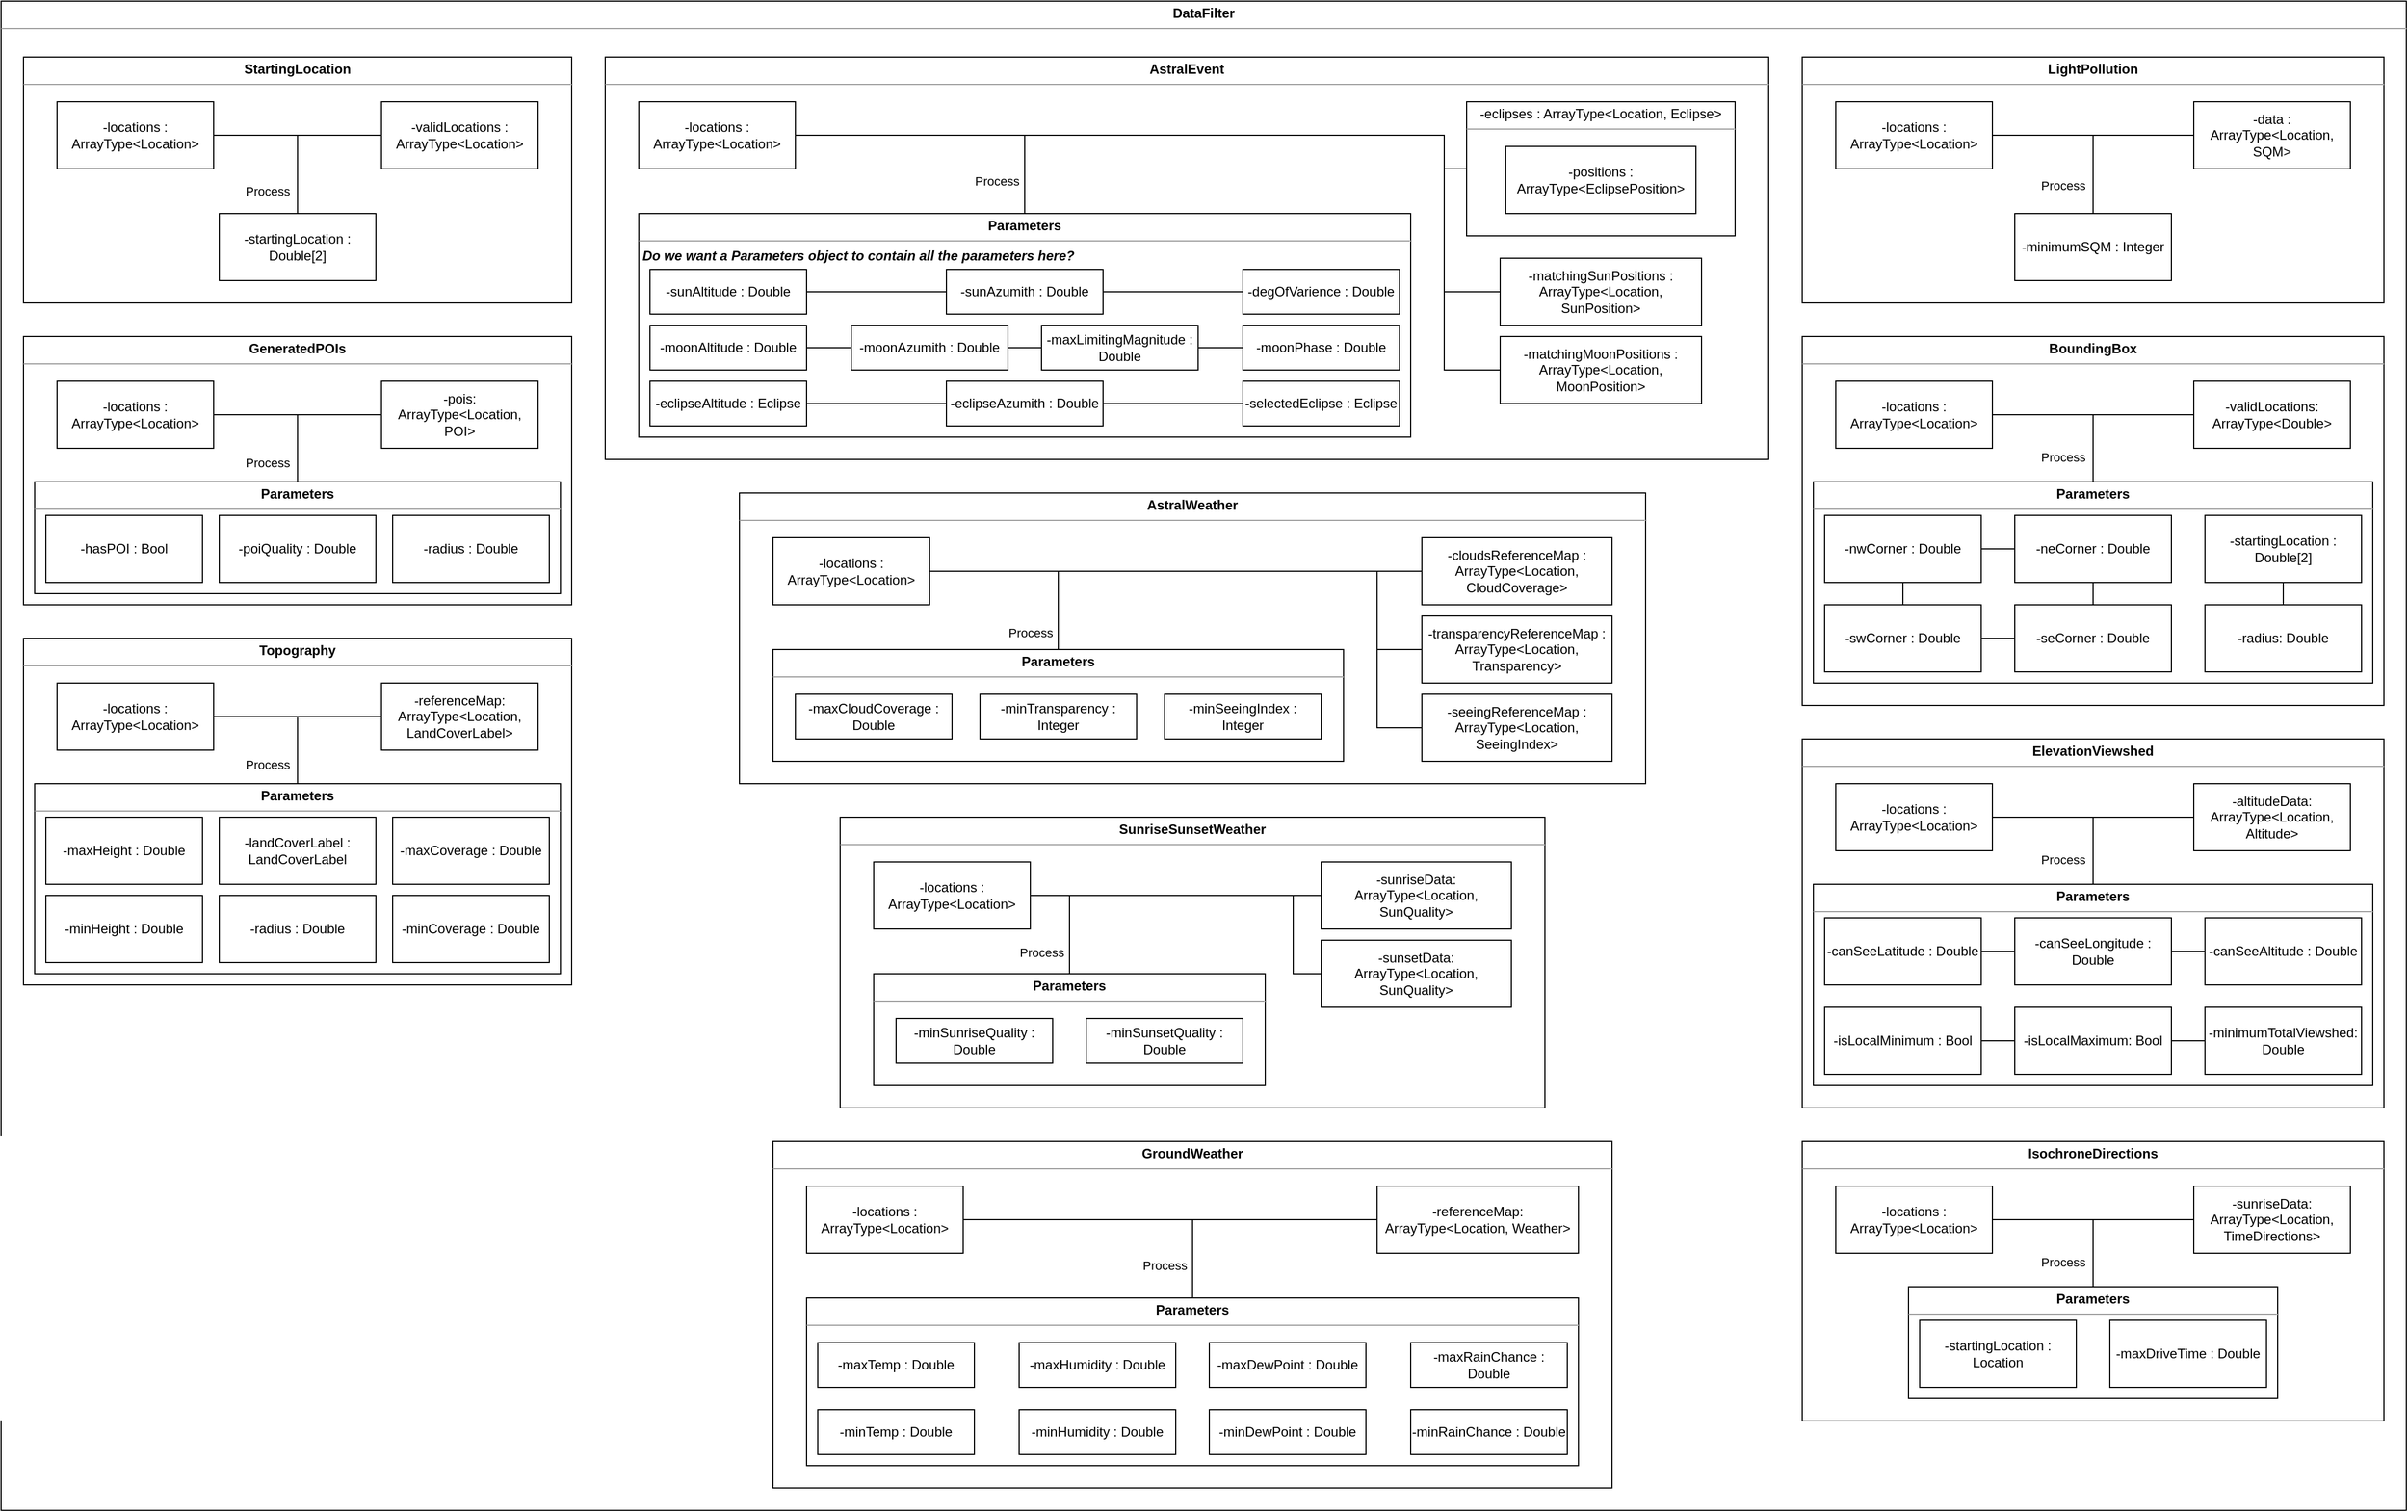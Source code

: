<mxfile version="22.1.5" type="device">
  <diagram name="Page-1" id="3pkYmdsxsWpQNdc9NgNo">
    <mxGraphModel dx="1050" dy="574" grid="1" gridSize="10" guides="1" tooltips="1" connect="1" arrows="1" fold="1" page="1" pageScale="1" pageWidth="1100" pageHeight="850" math="0" shadow="0">
      <root>
        <mxCell id="0" />
        <mxCell id="1" parent="0" />
        <mxCell id="8C2b09eH_FzoGvY_wZyD-12" value="&lt;p style=&quot;margin:0px;margin-top:4px;text-align:center;&quot;&gt;&lt;b&gt;DataFilter&lt;/b&gt;&lt;/p&gt;&lt;hr size=&quot;1&quot;&gt;&lt;div style=&quot;height:2px;&quot;&gt;&lt;br&gt;&lt;/div&gt;" style="verticalAlign=top;align=left;overflow=fill;fontSize=12;fontFamily=Helvetica;html=1;whiteSpace=wrap;movable=1;resizable=1;rotatable=1;deletable=1;editable=1;locked=0;connectable=1;" parent="1" vertex="1">
          <mxGeometry x="10" y="10" width="2150" height="1350" as="geometry" />
        </mxCell>
        <mxCell id="8C2b09eH_FzoGvY_wZyD-10" value="&lt;p style=&quot;margin:0px;margin-top:4px;text-align:center;&quot;&gt;&lt;b&gt;StartingLocation&lt;/b&gt;&lt;/p&gt;&lt;hr size=&quot;1&quot;&gt;&lt;div style=&quot;height:2px;&quot;&gt;&lt;br&gt;&lt;/div&gt;" style="verticalAlign=top;align=left;overflow=fill;fontSize=12;fontFamily=Helvetica;html=1;whiteSpace=wrap;" parent="1" vertex="1">
          <mxGeometry x="30" y="60" width="490" height="220" as="geometry" />
        </mxCell>
        <mxCell id="8C2b09eH_FzoGvY_wZyD-14" value="-startingLocation : Double[2]" style="html=1;whiteSpace=wrap;" parent="1" vertex="1">
          <mxGeometry x="205" y="200" width="140" height="60" as="geometry" />
        </mxCell>
        <mxCell id="8C2b09eH_FzoGvY_wZyD-19" style="edgeStyle=orthogonalEdgeStyle;rounded=0;orthogonalLoop=1;jettySize=auto;html=1;exitX=1;exitY=0.5;exitDx=0;exitDy=0;entryX=0.5;entryY=0;entryDx=0;entryDy=0;endArrow=none;endFill=0;" parent="1" source="8C2b09eH_FzoGvY_wZyD-15" target="8C2b09eH_FzoGvY_wZyD-14" edge="1">
          <mxGeometry relative="1" as="geometry" />
        </mxCell>
        <mxCell id="8C2b09eH_FzoGvY_wZyD-15" value="-locations : ArrayType&amp;lt;Location&amp;gt;" style="html=1;whiteSpace=wrap;" parent="1" vertex="1">
          <mxGeometry x="60" y="100" width="140" height="60" as="geometry" />
        </mxCell>
        <mxCell id="8C2b09eH_FzoGvY_wZyD-18" style="edgeStyle=orthogonalEdgeStyle;rounded=0;orthogonalLoop=1;jettySize=auto;html=1;exitX=0;exitY=0.5;exitDx=0;exitDy=0;entryX=0.5;entryY=0;entryDx=0;entryDy=0;endArrow=none;endFill=0;" parent="1" source="8C2b09eH_FzoGvY_wZyD-17" target="8C2b09eH_FzoGvY_wZyD-14" edge="1">
          <mxGeometry relative="1" as="geometry" />
        </mxCell>
        <mxCell id="8C2b09eH_FzoGvY_wZyD-20" value="Process" style="edgeLabel;html=1;align=center;verticalAlign=middle;resizable=0;points=[];" parent="8C2b09eH_FzoGvY_wZyD-18" vertex="1" connectable="0">
          <mxGeometry x="0.345" y="-1" relative="1" as="geometry">
            <mxPoint x="-26" y="27" as="offset" />
          </mxGeometry>
        </mxCell>
        <mxCell id="8C2b09eH_FzoGvY_wZyD-17" value="&lt;div&gt;-validLocations : ArrayType&amp;lt;Location&amp;gt;&lt;/div&gt;" style="html=1;whiteSpace=wrap;" parent="1" vertex="1">
          <mxGeometry x="350" y="100" width="140" height="60" as="geometry" />
        </mxCell>
        <mxCell id="8C2b09eH_FzoGvY_wZyD-21" value="&lt;p style=&quot;margin:0px;margin-top:4px;text-align:center;&quot;&gt;&lt;b&gt;AstralEvent&lt;/b&gt;&lt;/p&gt;&lt;hr size=&quot;1&quot;&gt;&lt;div style=&quot;height:2px;&quot;&gt;&lt;br&gt;&lt;/div&gt;" style="verticalAlign=top;align=left;overflow=fill;fontSize=12;fontFamily=Helvetica;html=1;whiteSpace=wrap;" parent="1" vertex="1">
          <mxGeometry x="550" y="60" width="1040" height="360" as="geometry" />
        </mxCell>
        <mxCell id="GiFZNy4-RhPPMDx65xte-4" style="edgeStyle=orthogonalEdgeStyle;rounded=0;orthogonalLoop=1;jettySize=auto;html=1;exitX=0;exitY=0.5;exitDx=0;exitDy=0;entryX=0.5;entryY=0;entryDx=0;entryDy=0;endArrow=none;endFill=0;" parent="1" source="8C2b09eH_FzoGvY_wZyD-25" target="8C2b09eH_FzoGvY_wZyD-29" edge="1">
          <mxGeometry relative="1" as="geometry">
            <Array as="points">
              <mxPoint x="1300" y="160" />
              <mxPoint x="1300" y="130" />
              <mxPoint x="925" y="130" />
            </Array>
          </mxGeometry>
        </mxCell>
        <mxCell id="8C2b09eH_FzoGvY_wZyD-25" value="&lt;p style=&quot;margin:0px;margin-top:4px;text-align:center;&quot;&gt;-eclipses : ArrayType&amp;lt;Location, Eclipse&amp;gt;&lt;/p&gt;&lt;hr size=&quot;1&quot;&gt;&lt;div style=&quot;height:2px;&quot;&gt;&lt;br&gt;&lt;/div&gt;" style="verticalAlign=top;align=left;overflow=fill;fontSize=12;fontFamily=Helvetica;html=1;whiteSpace=wrap;" parent="1" vertex="1">
          <mxGeometry x="1320" y="100" width="240" height="120" as="geometry" />
        </mxCell>
        <mxCell id="8C2b09eH_FzoGvY_wZyD-23" value="&lt;div&gt;-positions : ArrayType&amp;lt;EclipsePosition&amp;gt;&lt;/div&gt;" style="html=1;whiteSpace=wrap;" parent="1" vertex="1">
          <mxGeometry x="1355" y="140" width="170" height="60" as="geometry" />
        </mxCell>
        <mxCell id="GiFZNy4-RhPPMDx65xte-5" style="edgeStyle=orthogonalEdgeStyle;rounded=0;orthogonalLoop=1;jettySize=auto;html=1;exitX=0;exitY=0.5;exitDx=0;exitDy=0;entryX=0.5;entryY=0;entryDx=0;entryDy=0;endArrow=none;endFill=0;" parent="1" source="8C2b09eH_FzoGvY_wZyD-26" target="8C2b09eH_FzoGvY_wZyD-29" edge="1">
          <mxGeometry relative="1" as="geometry">
            <Array as="points">
              <mxPoint x="1300" y="270" />
              <mxPoint x="1300" y="130" />
              <mxPoint x="925" y="130" />
            </Array>
          </mxGeometry>
        </mxCell>
        <mxCell id="8C2b09eH_FzoGvY_wZyD-26" value="&lt;div&gt;-matchingSunPositions : ArrayType&amp;lt;Location, SunPosition&amp;gt;&lt;/div&gt;" style="html=1;whiteSpace=wrap;" parent="1" vertex="1">
          <mxGeometry x="1350" y="240" width="180" height="60" as="geometry" />
        </mxCell>
        <mxCell id="GiFZNy4-RhPPMDx65xte-6" style="edgeStyle=orthogonalEdgeStyle;rounded=0;orthogonalLoop=1;jettySize=auto;html=1;exitX=0;exitY=0.5;exitDx=0;exitDy=0;entryX=0.5;entryY=0;entryDx=0;entryDy=0;endArrow=none;endFill=0;" parent="1" source="8C2b09eH_FzoGvY_wZyD-27" target="8C2b09eH_FzoGvY_wZyD-29" edge="1">
          <mxGeometry relative="1" as="geometry">
            <Array as="points">
              <mxPoint x="1300" y="340" />
              <mxPoint x="1300" y="130" />
              <mxPoint x="925" y="130" />
            </Array>
          </mxGeometry>
        </mxCell>
        <mxCell id="8C2b09eH_FzoGvY_wZyD-27" value="&lt;div&gt;-matchingMoonPositions : ArrayType&amp;lt;Location, MoonPosition&amp;gt;&lt;/div&gt;" style="html=1;whiteSpace=wrap;" parent="1" vertex="1">
          <mxGeometry x="1350" y="310" width="180" height="60" as="geometry" />
        </mxCell>
        <mxCell id="GiFZNy4-RhPPMDx65xte-1" style="edgeStyle=orthogonalEdgeStyle;rounded=0;orthogonalLoop=1;jettySize=auto;html=1;exitX=1;exitY=0.5;exitDx=0;exitDy=0;entryX=0.5;entryY=0;entryDx=0;entryDy=0;endArrow=none;endFill=0;" parent="1" source="8C2b09eH_FzoGvY_wZyD-28" target="8C2b09eH_FzoGvY_wZyD-29" edge="1">
          <mxGeometry relative="1" as="geometry" />
        </mxCell>
        <mxCell id="GiFZNy4-RhPPMDx65xte-2" value="Process" style="edgeLabel;html=1;align=center;verticalAlign=middle;resizable=0;points=[];" parent="GiFZNy4-RhPPMDx65xte-1" vertex="1" connectable="0">
          <mxGeometry x="0.684" y="-1" relative="1" as="geometry">
            <mxPoint x="-24" y="14" as="offset" />
          </mxGeometry>
        </mxCell>
        <mxCell id="8C2b09eH_FzoGvY_wZyD-28" value="-locations : ArrayType&amp;lt;Location&amp;gt;" style="html=1;whiteSpace=wrap;" parent="1" vertex="1">
          <mxGeometry x="580" y="100" width="140" height="60" as="geometry" />
        </mxCell>
        <mxCell id="GiFZNy4-RhPPMDx65xte-3" value="" style="group" parent="1" vertex="1" connectable="0">
          <mxGeometry x="580" y="200" width="690" height="200" as="geometry" />
        </mxCell>
        <mxCell id="8C2b09eH_FzoGvY_wZyD-29" value="&lt;p style=&quot;margin:0px;margin-top:4px;text-align:center;&quot;&gt;&lt;b&gt;Parameters&lt;/b&gt;&lt;/p&gt;&lt;hr size=&quot;1&quot;&gt;&lt;div style=&quot;height:2px;&quot;&gt;&amp;nbsp;&lt;b&gt;&lt;i&gt;Do we want a Parameters object to contain all the parameters here?&lt;/i&gt;&lt;/b&gt;&lt;/div&gt;" style="verticalAlign=top;align=left;overflow=fill;fontSize=12;fontFamily=Helvetica;html=1;whiteSpace=wrap;" parent="GiFZNy4-RhPPMDx65xte-3" vertex="1">
          <mxGeometry width="690" height="200" as="geometry" />
        </mxCell>
        <mxCell id="GiFZNy4-RhPPMDx65xte-7" style="edgeStyle=orthogonalEdgeStyle;rounded=0;orthogonalLoop=1;jettySize=auto;html=1;exitX=1;exitY=0.5;exitDx=0;exitDy=0;entryX=0;entryY=0.5;entryDx=0;entryDy=0;endArrow=none;endFill=0;" parent="GiFZNy4-RhPPMDx65xte-3" source="8C2b09eH_FzoGvY_wZyD-30" target="8C2b09eH_FzoGvY_wZyD-31" edge="1">
          <mxGeometry relative="1" as="geometry" />
        </mxCell>
        <mxCell id="8C2b09eH_FzoGvY_wZyD-30" value="-sunAltitude : Double" style="html=1;whiteSpace=wrap;" parent="GiFZNy4-RhPPMDx65xte-3" vertex="1">
          <mxGeometry x="10" y="50" width="140" height="40" as="geometry" />
        </mxCell>
        <mxCell id="GiFZNy4-RhPPMDx65xte-8" style="edgeStyle=orthogonalEdgeStyle;rounded=0;orthogonalLoop=1;jettySize=auto;html=1;exitX=1;exitY=0.5;exitDx=0;exitDy=0;entryX=0;entryY=0.5;entryDx=0;entryDy=0;endArrow=none;endFill=0;" parent="GiFZNy4-RhPPMDx65xte-3" source="8C2b09eH_FzoGvY_wZyD-31" target="8C2b09eH_FzoGvY_wZyD-34" edge="1">
          <mxGeometry relative="1" as="geometry" />
        </mxCell>
        <mxCell id="8C2b09eH_FzoGvY_wZyD-31" value="-sunAzumith : Double" style="html=1;whiteSpace=wrap;" parent="GiFZNy4-RhPPMDx65xte-3" vertex="1">
          <mxGeometry x="275" y="50" width="140" height="40" as="geometry" />
        </mxCell>
        <mxCell id="GiFZNy4-RhPPMDx65xte-9" style="edgeStyle=orthogonalEdgeStyle;rounded=0;orthogonalLoop=1;jettySize=auto;html=1;exitX=1;exitY=0.5;exitDx=0;exitDy=0;entryX=0;entryY=0.5;entryDx=0;entryDy=0;endArrow=none;endFill=0;" parent="GiFZNy4-RhPPMDx65xte-3" source="8C2b09eH_FzoGvY_wZyD-32" target="8C2b09eH_FzoGvY_wZyD-33" edge="1">
          <mxGeometry relative="1" as="geometry" />
        </mxCell>
        <mxCell id="8C2b09eH_FzoGvY_wZyD-32" value="-moonAltitude : Double" style="html=1;whiteSpace=wrap;" parent="GiFZNy4-RhPPMDx65xte-3" vertex="1">
          <mxGeometry x="10" y="100" width="140" height="40" as="geometry" />
        </mxCell>
        <mxCell id="GiFZNy4-RhPPMDx65xte-10" style="edgeStyle=orthogonalEdgeStyle;rounded=0;orthogonalLoop=1;jettySize=auto;html=1;exitX=1;exitY=0.5;exitDx=0;exitDy=0;entryX=0;entryY=0.5;entryDx=0;entryDy=0;endArrow=none;endFill=0;" parent="GiFZNy4-RhPPMDx65xte-3" source="8C2b09eH_FzoGvY_wZyD-33" target="8C2b09eH_FzoGvY_wZyD-42" edge="1">
          <mxGeometry relative="1" as="geometry" />
        </mxCell>
        <mxCell id="8C2b09eH_FzoGvY_wZyD-33" value="-moonAzumith : Double" style="html=1;whiteSpace=wrap;" parent="GiFZNy4-RhPPMDx65xte-3" vertex="1">
          <mxGeometry x="190" y="100" width="140" height="40" as="geometry" />
        </mxCell>
        <mxCell id="8C2b09eH_FzoGvY_wZyD-34" value="-degOfVarience : Double" style="html=1;whiteSpace=wrap;" parent="GiFZNy4-RhPPMDx65xte-3" vertex="1">
          <mxGeometry x="540" y="50" width="140" height="40" as="geometry" />
        </mxCell>
        <mxCell id="8C2b09eH_FzoGvY_wZyD-36" value="-moonPhase : Double" style="html=1;whiteSpace=wrap;" parent="GiFZNy4-RhPPMDx65xte-3" vertex="1">
          <mxGeometry x="540" y="100" width="140" height="40" as="geometry" />
        </mxCell>
        <mxCell id="8C2b09eH_FzoGvY_wZyD-37" value="-selectedEclipse : Eclipse" style="html=1;whiteSpace=wrap;" parent="GiFZNy4-RhPPMDx65xte-3" vertex="1">
          <mxGeometry x="540" y="150" width="140" height="40" as="geometry" />
        </mxCell>
        <mxCell id="GiFZNy4-RhPPMDx65xte-12" style="edgeStyle=orthogonalEdgeStyle;rounded=0;orthogonalLoop=1;jettySize=auto;html=1;exitX=1;exitY=0.5;exitDx=0;exitDy=0;entryX=0;entryY=0.5;entryDx=0;entryDy=0;endArrow=none;endFill=0;" parent="GiFZNy4-RhPPMDx65xte-3" source="8C2b09eH_FzoGvY_wZyD-38" target="8C2b09eH_FzoGvY_wZyD-39" edge="1">
          <mxGeometry relative="1" as="geometry" />
        </mxCell>
        <mxCell id="8C2b09eH_FzoGvY_wZyD-38" value="-eclipseAltitude : Eclipse" style="html=1;whiteSpace=wrap;" parent="GiFZNy4-RhPPMDx65xte-3" vertex="1">
          <mxGeometry x="10" y="150" width="140" height="40" as="geometry" />
        </mxCell>
        <mxCell id="GiFZNy4-RhPPMDx65xte-13" style="edgeStyle=orthogonalEdgeStyle;rounded=0;orthogonalLoop=1;jettySize=auto;html=1;exitX=1;exitY=0.5;exitDx=0;exitDy=0;entryX=0;entryY=0.5;entryDx=0;entryDy=0;endArrow=none;endFill=0;" parent="GiFZNy4-RhPPMDx65xte-3" source="8C2b09eH_FzoGvY_wZyD-39" target="8C2b09eH_FzoGvY_wZyD-37" edge="1">
          <mxGeometry relative="1" as="geometry" />
        </mxCell>
        <mxCell id="8C2b09eH_FzoGvY_wZyD-39" value="-eclipseAzumith : Double" style="html=1;whiteSpace=wrap;" parent="GiFZNy4-RhPPMDx65xte-3" vertex="1">
          <mxGeometry x="275" y="150" width="140" height="40" as="geometry" />
        </mxCell>
        <mxCell id="GiFZNy4-RhPPMDx65xte-11" style="edgeStyle=orthogonalEdgeStyle;rounded=0;orthogonalLoop=1;jettySize=auto;html=1;exitX=1;exitY=0.5;exitDx=0;exitDy=0;entryX=0;entryY=0.5;entryDx=0;entryDy=0;endArrow=none;endFill=0;" parent="GiFZNy4-RhPPMDx65xte-3" source="8C2b09eH_FzoGvY_wZyD-42" target="8C2b09eH_FzoGvY_wZyD-36" edge="1">
          <mxGeometry relative="1" as="geometry" />
        </mxCell>
        <mxCell id="8C2b09eH_FzoGvY_wZyD-42" value="-maxLimitingMagnitude : Double" style="html=1;whiteSpace=wrap;" parent="GiFZNy4-RhPPMDx65xte-3" vertex="1">
          <mxGeometry x="360" y="100" width="140" height="40" as="geometry" />
        </mxCell>
        <mxCell id="GiFZNy4-RhPPMDx65xte-14" value="&lt;p style=&quot;margin:0px;margin-top:4px;text-align:center;&quot;&gt;&lt;b&gt;LightPollution&lt;/b&gt;&lt;/p&gt;&lt;hr size=&quot;1&quot;&gt;&lt;div style=&quot;height:2px;&quot;&gt;&lt;br&gt;&lt;/div&gt;" style="verticalAlign=top;align=left;overflow=fill;fontSize=12;fontFamily=Helvetica;html=1;whiteSpace=wrap;" parent="1" vertex="1">
          <mxGeometry x="1620" y="60" width="520" height="220" as="geometry" />
        </mxCell>
        <mxCell id="GiFZNy4-RhPPMDx65xte-15" value="-minimumSQM : Integer" style="html=1;whiteSpace=wrap;" parent="1" vertex="1">
          <mxGeometry x="1810" y="200" width="140" height="60" as="geometry" />
        </mxCell>
        <mxCell id="GiFZNy4-RhPPMDx65xte-16" style="edgeStyle=orthogonalEdgeStyle;rounded=0;orthogonalLoop=1;jettySize=auto;html=1;exitX=1;exitY=0.5;exitDx=0;exitDy=0;entryX=0.5;entryY=0;entryDx=0;entryDy=0;endArrow=none;endFill=0;" parent="1" source="GiFZNy4-RhPPMDx65xte-17" target="GiFZNy4-RhPPMDx65xte-15" edge="1">
          <mxGeometry relative="1" as="geometry" />
        </mxCell>
        <mxCell id="GiFZNy4-RhPPMDx65xte-17" value="-locations : ArrayType&amp;lt;Location&amp;gt;" style="html=1;whiteSpace=wrap;" parent="1" vertex="1">
          <mxGeometry x="1650" y="100" width="140" height="60" as="geometry" />
        </mxCell>
        <mxCell id="GiFZNy4-RhPPMDx65xte-18" style="edgeStyle=orthogonalEdgeStyle;rounded=0;orthogonalLoop=1;jettySize=auto;html=1;exitX=0;exitY=0.5;exitDx=0;exitDy=0;entryX=0.5;entryY=0;entryDx=0;entryDy=0;endArrow=none;endFill=0;" parent="1" source="GiFZNy4-RhPPMDx65xte-20" target="GiFZNy4-RhPPMDx65xte-15" edge="1">
          <mxGeometry relative="1" as="geometry" />
        </mxCell>
        <mxCell id="GiFZNy4-RhPPMDx65xte-19" value="Process" style="edgeLabel;html=1;align=center;verticalAlign=middle;resizable=0;points=[];" parent="GiFZNy4-RhPPMDx65xte-18" vertex="1" connectable="0">
          <mxGeometry x="0.345" y="-1" relative="1" as="geometry">
            <mxPoint x="-26" y="27" as="offset" />
          </mxGeometry>
        </mxCell>
        <mxCell id="GiFZNy4-RhPPMDx65xte-20" value="&lt;div&gt;-data : ArrayType&amp;lt;Location, SQM&amp;gt;&lt;/div&gt;" style="html=1;whiteSpace=wrap;" parent="1" vertex="1">
          <mxGeometry x="1970" y="100" width="140" height="60" as="geometry" />
        </mxCell>
        <mxCell id="GiFZNy4-RhPPMDx65xte-62" value="&lt;p style=&quot;margin:0px;margin-top:4px;text-align:center;&quot;&gt;&lt;b&gt;ElevationViewshed&lt;/b&gt;&lt;/p&gt;&lt;hr size=&quot;1&quot;&gt;&lt;div style=&quot;height:2px;&quot;&gt;&lt;br&gt;&lt;/div&gt;" style="verticalAlign=top;align=left;overflow=fill;fontSize=12;fontFamily=Helvetica;html=1;whiteSpace=wrap;" parent="1" vertex="1">
          <mxGeometry x="1620" y="670" width="520" height="330" as="geometry" />
        </mxCell>
        <mxCell id="GiFZNy4-RhPPMDx65xte-63" style="edgeStyle=orthogonalEdgeStyle;rounded=0;orthogonalLoop=1;jettySize=auto;html=1;exitX=1;exitY=0.5;exitDx=0;exitDy=0;entryX=0.5;entryY=0;entryDx=0;entryDy=0;endArrow=none;endFill=0;" parent="1" source="GiFZNy4-RhPPMDx65xte-64" target="GiFZNy4-RhPPMDx65xte-68" edge="1">
          <mxGeometry relative="1" as="geometry" />
        </mxCell>
        <mxCell id="GiFZNy4-RhPPMDx65xte-64" value="-locations : ArrayType&amp;lt;Location&amp;gt;" style="html=1;whiteSpace=wrap;" parent="1" vertex="1">
          <mxGeometry x="1650" y="710" width="140" height="60" as="geometry" />
        </mxCell>
        <mxCell id="GiFZNy4-RhPPMDx65xte-65" style="edgeStyle=orthogonalEdgeStyle;rounded=0;orthogonalLoop=1;jettySize=auto;html=1;exitX=0;exitY=0.5;exitDx=0;exitDy=0;entryX=0.5;entryY=0;entryDx=0;entryDy=0;endArrow=none;endFill=0;" parent="1" source="GiFZNy4-RhPPMDx65xte-67" target="GiFZNy4-RhPPMDx65xte-68" edge="1">
          <mxGeometry relative="1" as="geometry" />
        </mxCell>
        <mxCell id="GiFZNy4-RhPPMDx65xte-66" value="Process" style="edgeLabel;html=1;align=center;verticalAlign=middle;resizable=0;points=[];" parent="GiFZNy4-RhPPMDx65xte-65" vertex="1" connectable="0">
          <mxGeometry x="0.345" y="-1" relative="1" as="geometry">
            <mxPoint x="-26" y="27" as="offset" />
          </mxGeometry>
        </mxCell>
        <mxCell id="GiFZNy4-RhPPMDx65xte-67" value="&lt;div&gt;-altitudeData: ArrayType&amp;lt;Location, Altitude&amp;gt;&lt;/div&gt;" style="html=1;whiteSpace=wrap;" parent="1" vertex="1">
          <mxGeometry x="1970" y="710" width="140" height="60" as="geometry" />
        </mxCell>
        <mxCell id="GiFZNy4-RhPPMDx65xte-68" value="&lt;p style=&quot;margin:0px;margin-top:4px;text-align:center;&quot;&gt;&lt;b&gt;Parameters&lt;/b&gt;&lt;/p&gt;&lt;hr size=&quot;1&quot;&gt;&lt;div style=&quot;height:2px;&quot;&gt;&lt;br&gt;&lt;/div&gt;" style="verticalAlign=top;align=left;overflow=fill;fontSize=12;fontFamily=Helvetica;html=1;whiteSpace=wrap;" parent="1" vertex="1">
          <mxGeometry x="1630" y="800" width="500" height="180" as="geometry" />
        </mxCell>
        <mxCell id="IQVRNl-szTFEdrd_nva8-1" style="edgeStyle=orthogonalEdgeStyle;rounded=0;orthogonalLoop=1;jettySize=auto;html=1;exitX=1;exitY=0.5;exitDx=0;exitDy=0;entryX=0;entryY=0.5;entryDx=0;entryDy=0;endArrow=none;endFill=0;" parent="1" source="GiFZNy4-RhPPMDx65xte-70" target="GiFZNy4-RhPPMDx65xte-72" edge="1">
          <mxGeometry relative="1" as="geometry" />
        </mxCell>
        <mxCell id="GiFZNy4-RhPPMDx65xte-70" value="-canSeeLatitude : Double" style="html=1;whiteSpace=wrap;" parent="1" vertex="1">
          <mxGeometry x="1640" y="830" width="140" height="60" as="geometry" />
        </mxCell>
        <mxCell id="IQVRNl-szTFEdrd_nva8-2" style="edgeStyle=orthogonalEdgeStyle;rounded=0;orthogonalLoop=1;jettySize=auto;html=1;exitX=1;exitY=0.5;exitDx=0;exitDy=0;entryX=0;entryY=0.5;entryDx=0;entryDy=0;endArrow=none;endFill=0;" parent="1" source="GiFZNy4-RhPPMDx65xte-72" target="GiFZNy4-RhPPMDx65xte-78" edge="1">
          <mxGeometry relative="1" as="geometry" />
        </mxCell>
        <mxCell id="GiFZNy4-RhPPMDx65xte-72" value="-canSeeLongitude : Double" style="html=1;whiteSpace=wrap;" parent="1" vertex="1">
          <mxGeometry x="1810" y="830" width="140" height="60" as="geometry" />
        </mxCell>
        <mxCell id="IQVRNl-szTFEdrd_nva8-4" style="edgeStyle=orthogonalEdgeStyle;rounded=0;orthogonalLoop=1;jettySize=auto;html=1;exitX=1;exitY=0.5;exitDx=0;exitDy=0;entryX=0;entryY=0.5;entryDx=0;entryDy=0;endArrow=none;endFill=0;" parent="1" source="GiFZNy4-RhPPMDx65xte-75" target="GiFZNy4-RhPPMDx65xte-79" edge="1">
          <mxGeometry relative="1" as="geometry" />
        </mxCell>
        <mxCell id="GiFZNy4-RhPPMDx65xte-75" value="-isLocalMaximum: Bool" style="html=1;whiteSpace=wrap;" parent="1" vertex="1">
          <mxGeometry x="1810" y="910" width="140" height="60" as="geometry" />
        </mxCell>
        <mxCell id="IQVRNl-szTFEdrd_nva8-3" style="edgeStyle=orthogonalEdgeStyle;rounded=0;orthogonalLoop=1;jettySize=auto;html=1;exitX=1;exitY=0.5;exitDx=0;exitDy=0;entryX=0;entryY=0.5;entryDx=0;entryDy=0;endArrow=none;endFill=0;" parent="1" source="GiFZNy4-RhPPMDx65xte-76" target="GiFZNy4-RhPPMDx65xte-75" edge="1">
          <mxGeometry relative="1" as="geometry" />
        </mxCell>
        <mxCell id="GiFZNy4-RhPPMDx65xte-76" value="-isLocalMinimum : Bool" style="html=1;whiteSpace=wrap;" parent="1" vertex="1">
          <mxGeometry x="1640" y="910" width="140" height="60" as="geometry" />
        </mxCell>
        <mxCell id="GiFZNy4-RhPPMDx65xte-78" value="-canSeeAltitude : Double" style="html=1;whiteSpace=wrap;" parent="1" vertex="1">
          <mxGeometry x="1980" y="830" width="140" height="60" as="geometry" />
        </mxCell>
        <mxCell id="GiFZNy4-RhPPMDx65xte-79" value="-minimumTotalViewshed: Double" style="html=1;whiteSpace=wrap;" parent="1" vertex="1">
          <mxGeometry x="1980" y="910" width="140" height="60" as="geometry" />
        </mxCell>
        <mxCell id="GiFZNy4-RhPPMDx65xte-80" value="" style="group" parent="1" vertex="1" connectable="0">
          <mxGeometry x="1620" y="310" width="520" height="330" as="geometry" />
        </mxCell>
        <mxCell id="GiFZNy4-RhPPMDx65xte-21" value="&lt;p style=&quot;margin:0px;margin-top:4px;text-align:center;&quot;&gt;&lt;b&gt;BoundingBox&lt;/b&gt;&lt;/p&gt;&lt;hr size=&quot;1&quot;&gt;&lt;div style=&quot;height:2px;&quot;&gt;&lt;br&gt;&lt;/div&gt;" style="verticalAlign=top;align=left;overflow=fill;fontSize=12;fontFamily=Helvetica;html=1;whiteSpace=wrap;" parent="GiFZNy4-RhPPMDx65xte-80" vertex="1">
          <mxGeometry width="520" height="330" as="geometry" />
        </mxCell>
        <mxCell id="GiFZNy4-RhPPMDx65xte-24" value="-locations : ArrayType&amp;lt;Location&amp;gt;" style="html=1;whiteSpace=wrap;" parent="GiFZNy4-RhPPMDx65xte-80" vertex="1">
          <mxGeometry x="30" y="40" width="140" height="60" as="geometry" />
        </mxCell>
        <mxCell id="GiFZNy4-RhPPMDx65xte-27" value="&lt;div&gt;-validLocations: ArrayType&amp;lt;Double&amp;gt;&lt;/div&gt;" style="html=1;whiteSpace=wrap;" parent="GiFZNy4-RhPPMDx65xte-80" vertex="1">
          <mxGeometry x="350" y="40" width="140" height="60" as="geometry" />
        </mxCell>
        <mxCell id="GiFZNy4-RhPPMDx65xte-47" value="&lt;p style=&quot;margin:0px;margin-top:4px;text-align:center;&quot;&gt;&lt;b&gt;Parameters&lt;/b&gt;&lt;/p&gt;&lt;hr size=&quot;1&quot;&gt;&lt;div style=&quot;height:2px;&quot;&gt;&lt;br&gt;&lt;/div&gt;" style="verticalAlign=top;align=left;overflow=fill;fontSize=12;fontFamily=Helvetica;html=1;whiteSpace=wrap;" parent="GiFZNy4-RhPPMDx65xte-80" vertex="1">
          <mxGeometry x="10" y="130" width="500" height="180" as="geometry" />
        </mxCell>
        <mxCell id="GiFZNy4-RhPPMDx65xte-23" style="edgeStyle=orthogonalEdgeStyle;rounded=0;orthogonalLoop=1;jettySize=auto;html=1;exitX=1;exitY=0.5;exitDx=0;exitDy=0;entryX=0.5;entryY=0;entryDx=0;entryDy=0;endArrow=none;endFill=0;" parent="GiFZNy4-RhPPMDx65xte-80" source="GiFZNy4-RhPPMDx65xte-24" target="GiFZNy4-RhPPMDx65xte-47" edge="1">
          <mxGeometry relative="1" as="geometry" />
        </mxCell>
        <mxCell id="GiFZNy4-RhPPMDx65xte-25" style="edgeStyle=orthogonalEdgeStyle;rounded=0;orthogonalLoop=1;jettySize=auto;html=1;exitX=0;exitY=0.5;exitDx=0;exitDy=0;entryX=0.5;entryY=0;entryDx=0;entryDy=0;endArrow=none;endFill=0;" parent="GiFZNy4-RhPPMDx65xte-80" source="GiFZNy4-RhPPMDx65xte-27" target="GiFZNy4-RhPPMDx65xte-47" edge="1">
          <mxGeometry relative="1" as="geometry" />
        </mxCell>
        <mxCell id="GiFZNy4-RhPPMDx65xte-26" value="Process" style="edgeLabel;html=1;align=center;verticalAlign=middle;resizable=0;points=[];" parent="GiFZNy4-RhPPMDx65xte-25" vertex="1" connectable="0">
          <mxGeometry x="0.345" y="-1" relative="1" as="geometry">
            <mxPoint x="-26" y="27" as="offset" />
          </mxGeometry>
        </mxCell>
        <mxCell id="GiFZNy4-RhPPMDx65xte-22" value="-nwCorner : Double" style="html=1;whiteSpace=wrap;" parent="GiFZNy4-RhPPMDx65xte-80" vertex="1">
          <mxGeometry x="20" y="160" width="140" height="60" as="geometry" />
        </mxCell>
        <mxCell id="GiFZNy4-RhPPMDx65xte-54" style="edgeStyle=orthogonalEdgeStyle;rounded=0;orthogonalLoop=1;jettySize=auto;html=1;exitX=0;exitY=0.5;exitDx=0;exitDy=0;entryX=1;entryY=0.5;entryDx=0;entryDy=0;endArrow=none;endFill=0;" parent="GiFZNy4-RhPPMDx65xte-80" source="GiFZNy4-RhPPMDx65xte-50" target="GiFZNy4-RhPPMDx65xte-22" edge="1">
          <mxGeometry relative="1" as="geometry" />
        </mxCell>
        <mxCell id="GiFZNy4-RhPPMDx65xte-50" value="-neCorner : Double" style="html=1;whiteSpace=wrap;" parent="GiFZNy4-RhPPMDx65xte-80" vertex="1">
          <mxGeometry x="190" y="160" width="140" height="60" as="geometry" />
        </mxCell>
        <mxCell id="GiFZNy4-RhPPMDx65xte-53" style="edgeStyle=orthogonalEdgeStyle;rounded=0;orthogonalLoop=1;jettySize=auto;html=1;exitX=0.5;exitY=0;exitDx=0;exitDy=0;entryX=0.5;entryY=1;entryDx=0;entryDy=0;endArrow=none;endFill=0;" parent="GiFZNy4-RhPPMDx65xte-80" source="GiFZNy4-RhPPMDx65xte-51" target="GiFZNy4-RhPPMDx65xte-50" edge="1">
          <mxGeometry relative="1" as="geometry" />
        </mxCell>
        <mxCell id="GiFZNy4-RhPPMDx65xte-51" value="-seCorner : Double" style="html=1;whiteSpace=wrap;" parent="GiFZNy4-RhPPMDx65xte-80" vertex="1">
          <mxGeometry x="190" y="240" width="140" height="60" as="geometry" />
        </mxCell>
        <mxCell id="GiFZNy4-RhPPMDx65xte-52" value="-swCorner : Double" style="html=1;whiteSpace=wrap;" parent="GiFZNy4-RhPPMDx65xte-80" vertex="1">
          <mxGeometry x="20" y="240" width="140" height="60" as="geometry" />
        </mxCell>
        <mxCell id="GiFZNy4-RhPPMDx65xte-55" style="edgeStyle=orthogonalEdgeStyle;rounded=0;orthogonalLoop=1;jettySize=auto;html=1;exitX=0.5;exitY=1;exitDx=0;exitDy=0;entryX=0.5;entryY=0;entryDx=0;entryDy=0;endArrow=none;endFill=0;" parent="GiFZNy4-RhPPMDx65xte-80" source="GiFZNy4-RhPPMDx65xte-22" target="GiFZNy4-RhPPMDx65xte-52" edge="1">
          <mxGeometry relative="1" as="geometry" />
        </mxCell>
        <mxCell id="GiFZNy4-RhPPMDx65xte-56" style="edgeStyle=orthogonalEdgeStyle;rounded=0;orthogonalLoop=1;jettySize=auto;html=1;exitX=0;exitY=0.5;exitDx=0;exitDy=0;entryX=1;entryY=0.5;entryDx=0;entryDy=0;endArrow=none;endFill=0;" parent="GiFZNy4-RhPPMDx65xte-80" source="GiFZNy4-RhPPMDx65xte-51" target="GiFZNy4-RhPPMDx65xte-52" edge="1">
          <mxGeometry relative="1" as="geometry" />
        </mxCell>
        <mxCell id="GiFZNy4-RhPPMDx65xte-57" value="-startingLocation : Double[2]" style="html=1;whiteSpace=wrap;" parent="GiFZNy4-RhPPMDx65xte-80" vertex="1">
          <mxGeometry x="360" y="160" width="140" height="60" as="geometry" />
        </mxCell>
        <mxCell id="GiFZNy4-RhPPMDx65xte-58" value="-radius: Double" style="html=1;whiteSpace=wrap;" parent="GiFZNy4-RhPPMDx65xte-80" vertex="1">
          <mxGeometry x="360" y="240" width="140" height="60" as="geometry" />
        </mxCell>
        <mxCell id="GiFZNy4-RhPPMDx65xte-59" style="edgeStyle=orthogonalEdgeStyle;rounded=0;orthogonalLoop=1;jettySize=auto;html=1;exitX=0.5;exitY=1;exitDx=0;exitDy=0;endArrow=none;endFill=0;" parent="GiFZNy4-RhPPMDx65xte-80" source="GiFZNy4-RhPPMDx65xte-57" target="GiFZNy4-RhPPMDx65xte-58" edge="1">
          <mxGeometry relative="1" as="geometry" />
        </mxCell>
        <mxCell id="MVj10syaj711bFR-JgrM-32" value="" style="group" vertex="1" connectable="0" parent="1">
          <mxGeometry x="670" y="450" width="810" height="260" as="geometry" />
        </mxCell>
        <mxCell id="MVj10syaj711bFR-JgrM-1" value="&lt;p style=&quot;margin:0px;margin-top:4px;text-align:center;&quot;&gt;&lt;b&gt;AstralWeather&lt;/b&gt;&lt;/p&gt;&lt;hr size=&quot;1&quot;&gt;&lt;div style=&quot;height:2px;&quot;&gt;&lt;br&gt;&lt;/div&gt;" style="verticalAlign=top;align=left;overflow=fill;fontSize=12;fontFamily=Helvetica;html=1;whiteSpace=wrap;" vertex="1" parent="MVj10syaj711bFR-JgrM-32">
          <mxGeometry width="810" height="260" as="geometry" />
        </mxCell>
        <mxCell id="MVj10syaj711bFR-JgrM-4" value="&lt;div&gt;-cloudsReferenceMap : ArrayType&amp;lt;Location, CloudCoverage&amp;gt;&lt;/div&gt;" style="html=1;whiteSpace=wrap;" vertex="1" parent="MVj10syaj711bFR-JgrM-32">
          <mxGeometry x="610" y="40" width="170" height="60" as="geometry" />
        </mxCell>
        <mxCell id="MVj10syaj711bFR-JgrM-6" value="&lt;div&gt;-transparencyReferenceMap : ArrayType&amp;lt;Location, Transparency&amp;gt;&lt;/div&gt;" style="html=1;whiteSpace=wrap;" vertex="1" parent="MVj10syaj711bFR-JgrM-32">
          <mxGeometry x="610" y="110" width="170" height="60" as="geometry" />
        </mxCell>
        <mxCell id="MVj10syaj711bFR-JgrM-8" value="&lt;div&gt;-seeingReferenceMap : ArrayType&amp;lt;Location, SeeingIndex&amp;gt;&lt;/div&gt;" style="html=1;whiteSpace=wrap;" vertex="1" parent="MVj10syaj711bFR-JgrM-32">
          <mxGeometry x="610" y="180" width="170" height="60" as="geometry" />
        </mxCell>
        <mxCell id="MVj10syaj711bFR-JgrM-11" value="-locations : ArrayType&amp;lt;Location&amp;gt;" style="html=1;whiteSpace=wrap;" vertex="1" parent="MVj10syaj711bFR-JgrM-32">
          <mxGeometry x="30" y="40" width="140" height="60" as="geometry" />
        </mxCell>
        <mxCell id="MVj10syaj711bFR-JgrM-2" style="edgeStyle=orthogonalEdgeStyle;rounded=0;orthogonalLoop=1;jettySize=auto;html=1;exitX=0;exitY=0.5;exitDx=0;exitDy=0;entryX=0.5;entryY=0;entryDx=0;entryDy=0;endArrow=none;endFill=0;" edge="1" parent="MVj10syaj711bFR-JgrM-32" source="MVj10syaj711bFR-JgrM-4" target="MVj10syaj711bFR-JgrM-13">
          <mxGeometry relative="1" as="geometry">
            <Array as="points">
              <mxPoint x="285" y="70" />
            </Array>
            <mxPoint x="590" y="100" as="sourcePoint" />
            <mxPoint x="190" y="140" as="targetPoint" />
          </mxGeometry>
        </mxCell>
        <mxCell id="MVj10syaj711bFR-JgrM-5" style="edgeStyle=orthogonalEdgeStyle;rounded=0;orthogonalLoop=1;jettySize=auto;html=1;exitX=0;exitY=0.5;exitDx=0;exitDy=0;entryX=0.5;entryY=0;entryDx=0;entryDy=0;endArrow=none;endFill=0;" edge="1" parent="MVj10syaj711bFR-JgrM-32" source="MVj10syaj711bFR-JgrM-6" target="MVj10syaj711bFR-JgrM-13">
          <mxGeometry relative="1" as="geometry">
            <Array as="points">
              <mxPoint x="570" y="140" />
              <mxPoint x="570" y="70" />
              <mxPoint x="285" y="70" />
            </Array>
            <mxPoint x="190" y="140" as="targetPoint" />
          </mxGeometry>
        </mxCell>
        <mxCell id="MVj10syaj711bFR-JgrM-7" style="edgeStyle=orthogonalEdgeStyle;rounded=0;orthogonalLoop=1;jettySize=auto;html=1;exitX=0;exitY=0.5;exitDx=0;exitDy=0;entryX=0.5;entryY=0;entryDx=0;entryDy=0;endArrow=none;endFill=0;" edge="1" parent="MVj10syaj711bFR-JgrM-32" source="MVj10syaj711bFR-JgrM-8" target="MVj10syaj711bFR-JgrM-13">
          <mxGeometry relative="1" as="geometry">
            <Array as="points">
              <mxPoint x="570" y="210" />
              <mxPoint x="570" y="70" />
              <mxPoint x="285" y="70" />
            </Array>
            <mxPoint x="190" y="140" as="targetPoint" />
          </mxGeometry>
        </mxCell>
        <mxCell id="MVj10syaj711bFR-JgrM-9" style="edgeStyle=orthogonalEdgeStyle;rounded=0;orthogonalLoop=1;jettySize=auto;html=1;exitX=1;exitY=0.5;exitDx=0;exitDy=0;entryX=0.5;entryY=0;entryDx=0;entryDy=0;endArrow=none;endFill=0;" edge="1" parent="MVj10syaj711bFR-JgrM-32" source="MVj10syaj711bFR-JgrM-11" target="MVj10syaj711bFR-JgrM-13">
          <mxGeometry relative="1" as="geometry" />
        </mxCell>
        <mxCell id="MVj10syaj711bFR-JgrM-10" value="Process" style="edgeLabel;html=1;align=center;verticalAlign=middle;resizable=0;points=[];" vertex="1" connectable="0" parent="MVj10syaj711bFR-JgrM-9">
          <mxGeometry x="0.684" y="-1" relative="1" as="geometry">
            <mxPoint x="-24" y="14" as="offset" />
          </mxGeometry>
        </mxCell>
        <mxCell id="MVj10syaj711bFR-JgrM-13" value="&lt;p style=&quot;margin:0px;margin-top:4px;text-align:center;&quot;&gt;&lt;b&gt;Parameters&lt;/b&gt;&lt;/p&gt;&lt;hr size=&quot;1&quot;&gt;&lt;div style=&quot;height:2px;&quot;&gt;&amp;nbsp;&lt;/div&gt;" style="verticalAlign=top;align=left;overflow=fill;fontSize=12;fontFamily=Helvetica;html=1;whiteSpace=wrap;" vertex="1" parent="MVj10syaj711bFR-JgrM-32">
          <mxGeometry x="30" y="140" width="510" height="100" as="geometry" />
        </mxCell>
        <mxCell id="MVj10syaj711bFR-JgrM-15" value="-maxCloudCoverage : Double" style="html=1;whiteSpace=wrap;" vertex="1" parent="MVj10syaj711bFR-JgrM-32">
          <mxGeometry x="50" y="180" width="140" height="40" as="geometry" />
        </mxCell>
        <mxCell id="MVj10syaj711bFR-JgrM-17" value="-minTransparency : Integer" style="html=1;whiteSpace=wrap;" vertex="1" parent="MVj10syaj711bFR-JgrM-32">
          <mxGeometry x="215" y="180" width="140" height="40" as="geometry" />
        </mxCell>
        <mxCell id="MVj10syaj711bFR-JgrM-26" value="-minSeeingIndex : Integer" style="html=1;whiteSpace=wrap;spacingRight=1;spacingLeft=1;" vertex="1" parent="MVj10syaj711bFR-JgrM-32">
          <mxGeometry x="380" y="180" width="140" height="40" as="geometry" />
        </mxCell>
        <mxCell id="MVj10syaj711bFR-JgrM-34" value="&lt;p style=&quot;margin:0px;margin-top:4px;text-align:center;&quot;&gt;&lt;b&gt;GeneratedPOIs&lt;/b&gt;&lt;/p&gt;&lt;hr size=&quot;1&quot;&gt;&lt;div style=&quot;height:2px;&quot;&gt;&lt;br&gt;&lt;/div&gt;" style="verticalAlign=top;align=left;overflow=fill;fontSize=12;fontFamily=Helvetica;html=1;whiteSpace=wrap;container=0;" vertex="1" parent="1">
          <mxGeometry x="30" y="310" width="490" height="240" as="geometry" />
        </mxCell>
        <mxCell id="MVj10syaj711bFR-JgrM-35" value="-locations : ArrayType&amp;lt;Location&amp;gt;" style="html=1;whiteSpace=wrap;container=0;" vertex="1" parent="1">
          <mxGeometry x="60" y="350" width="140" height="60" as="geometry" />
        </mxCell>
        <mxCell id="MVj10syaj711bFR-JgrM-36" value="-pois: ArrayType&amp;lt;Location, POI&amp;gt;" style="html=1;whiteSpace=wrap;container=0;" vertex="1" parent="1">
          <mxGeometry x="350" y="350" width="140" height="60" as="geometry" />
        </mxCell>
        <mxCell id="MVj10syaj711bFR-JgrM-37" value="&lt;p style=&quot;margin:0px;margin-top:4px;text-align:center;&quot;&gt;&lt;b&gt;Parameters&lt;/b&gt;&lt;/p&gt;&lt;hr size=&quot;1&quot;&gt;&lt;div style=&quot;height:2px;&quot;&gt;&lt;br&gt;&lt;/div&gt;" style="verticalAlign=top;align=left;overflow=fill;fontSize=12;fontFamily=Helvetica;html=1;whiteSpace=wrap;container=0;" vertex="1" parent="1">
          <mxGeometry x="40" y="440" width="470" height="100" as="geometry" />
        </mxCell>
        <mxCell id="MVj10syaj711bFR-JgrM-38" style="edgeStyle=orthogonalEdgeStyle;rounded=0;orthogonalLoop=1;jettySize=auto;html=1;exitX=1;exitY=0.5;exitDx=0;exitDy=0;entryX=0.5;entryY=0;entryDx=0;entryDy=0;endArrow=none;endFill=0;" edge="1" parent="1" source="MVj10syaj711bFR-JgrM-35" target="MVj10syaj711bFR-JgrM-37">
          <mxGeometry relative="1" as="geometry" />
        </mxCell>
        <mxCell id="MVj10syaj711bFR-JgrM-39" style="edgeStyle=orthogonalEdgeStyle;rounded=0;orthogonalLoop=1;jettySize=auto;html=1;exitX=0;exitY=0.5;exitDx=0;exitDy=0;entryX=0.5;entryY=0;entryDx=0;entryDy=0;endArrow=none;endFill=0;" edge="1" parent="1" source="MVj10syaj711bFR-JgrM-36" target="MVj10syaj711bFR-JgrM-37">
          <mxGeometry relative="1" as="geometry" />
        </mxCell>
        <mxCell id="MVj10syaj711bFR-JgrM-40" value="Process" style="edgeLabel;html=1;align=center;verticalAlign=middle;resizable=0;points=[];container=0;" vertex="1" connectable="0" parent="MVj10syaj711bFR-JgrM-39">
          <mxGeometry x="0.345" y="-1" relative="1" as="geometry">
            <mxPoint x="-26" y="27" as="offset" />
          </mxGeometry>
        </mxCell>
        <mxCell id="MVj10syaj711bFR-JgrM-41" value="-hasPOI : Bool" style="html=1;whiteSpace=wrap;container=0;" vertex="1" parent="1">
          <mxGeometry x="50" y="470" width="140" height="60" as="geometry" />
        </mxCell>
        <mxCell id="MVj10syaj711bFR-JgrM-43" value="-poiQuality : Double" style="html=1;whiteSpace=wrap;container=0;" vertex="1" parent="1">
          <mxGeometry x="205" y="470" width="140" height="60" as="geometry" />
        </mxCell>
        <mxCell id="MVj10syaj711bFR-JgrM-49" value="-radius : Double" style="html=1;whiteSpace=wrap;container=0;" vertex="1" parent="1">
          <mxGeometry x="360" y="470" width="140" height="60" as="geometry" />
        </mxCell>
        <mxCell id="MVj10syaj711bFR-JgrM-52" value="&lt;p style=&quot;margin:0px;margin-top:4px;text-align:center;&quot;&gt;&lt;b&gt;Topography&lt;/b&gt;&lt;/p&gt;&lt;hr size=&quot;1&quot;&gt;&lt;div style=&quot;height:2px;&quot;&gt;&lt;br&gt;&lt;/div&gt;" style="verticalAlign=top;align=left;overflow=fill;fontSize=12;fontFamily=Helvetica;html=1;whiteSpace=wrap;container=0;" vertex="1" parent="1">
          <mxGeometry x="30" y="580" width="490" height="310" as="geometry" />
        </mxCell>
        <mxCell id="MVj10syaj711bFR-JgrM-53" value="-locations : ArrayType&amp;lt;Location&amp;gt;" style="html=1;whiteSpace=wrap;container=0;" vertex="1" parent="1">
          <mxGeometry x="60" y="620" width="140" height="60" as="geometry" />
        </mxCell>
        <mxCell id="MVj10syaj711bFR-JgrM-54" value="-referenceMap: ArrayType&amp;lt;Location, LandCoverLabel&amp;gt;" style="html=1;whiteSpace=wrap;container=0;" vertex="1" parent="1">
          <mxGeometry x="350" y="620" width="140" height="60" as="geometry" />
        </mxCell>
        <mxCell id="MVj10syaj711bFR-JgrM-55" value="&lt;p style=&quot;margin:0px;margin-top:4px;text-align:center;&quot;&gt;&lt;b&gt;Parameters&lt;/b&gt;&lt;/p&gt;&lt;hr size=&quot;1&quot;&gt;&lt;div style=&quot;height:2px;&quot;&gt;&lt;br&gt;&lt;/div&gt;" style="verticalAlign=top;align=left;overflow=fill;fontSize=12;fontFamily=Helvetica;html=1;whiteSpace=wrap;container=0;" vertex="1" parent="1">
          <mxGeometry x="40" y="710" width="470" height="170" as="geometry" />
        </mxCell>
        <mxCell id="MVj10syaj711bFR-JgrM-56" style="edgeStyle=orthogonalEdgeStyle;rounded=0;orthogonalLoop=1;jettySize=auto;html=1;exitX=1;exitY=0.5;exitDx=0;exitDy=0;entryX=0.5;entryY=0;entryDx=0;entryDy=0;endArrow=none;endFill=0;" edge="1" parent="1" source="MVj10syaj711bFR-JgrM-53" target="MVj10syaj711bFR-JgrM-55">
          <mxGeometry relative="1" as="geometry" />
        </mxCell>
        <mxCell id="MVj10syaj711bFR-JgrM-57" style="edgeStyle=orthogonalEdgeStyle;rounded=0;orthogonalLoop=1;jettySize=auto;html=1;exitX=0;exitY=0.5;exitDx=0;exitDy=0;entryX=0.5;entryY=0;entryDx=0;entryDy=0;endArrow=none;endFill=0;" edge="1" parent="1" source="MVj10syaj711bFR-JgrM-54" target="MVj10syaj711bFR-JgrM-55">
          <mxGeometry relative="1" as="geometry" />
        </mxCell>
        <mxCell id="MVj10syaj711bFR-JgrM-58" value="Process" style="edgeLabel;html=1;align=center;verticalAlign=middle;resizable=0;points=[];container=0;" vertex="1" connectable="0" parent="MVj10syaj711bFR-JgrM-57">
          <mxGeometry x="0.345" y="-1" relative="1" as="geometry">
            <mxPoint x="-26" y="27" as="offset" />
          </mxGeometry>
        </mxCell>
        <mxCell id="MVj10syaj711bFR-JgrM-59" value="-maxHeight : Double" style="html=1;whiteSpace=wrap;container=0;" vertex="1" parent="1">
          <mxGeometry x="50" y="740" width="140" height="60" as="geometry" />
        </mxCell>
        <mxCell id="MVj10syaj711bFR-JgrM-60" value="-landCoverLabel : LandCoverLabel" style="html=1;whiteSpace=wrap;container=0;" vertex="1" parent="1">
          <mxGeometry x="205" y="740" width="140" height="60" as="geometry" />
        </mxCell>
        <mxCell id="MVj10syaj711bFR-JgrM-61" value="-maxCoverage : Double" style="html=1;whiteSpace=wrap;container=0;" vertex="1" parent="1">
          <mxGeometry x="360" y="740" width="140" height="60" as="geometry" />
        </mxCell>
        <mxCell id="MVj10syaj711bFR-JgrM-62" value="-minHeight : Double" style="html=1;whiteSpace=wrap;container=0;" vertex="1" parent="1">
          <mxGeometry x="50" y="810" width="140" height="60" as="geometry" />
        </mxCell>
        <mxCell id="MVj10syaj711bFR-JgrM-63" value="-radius : Double" style="html=1;whiteSpace=wrap;container=0;" vertex="1" parent="1">
          <mxGeometry x="205" y="810" width="140" height="60" as="geometry" />
        </mxCell>
        <mxCell id="MVj10syaj711bFR-JgrM-64" value="-minCoverage : Double" style="html=1;whiteSpace=wrap;container=0;" vertex="1" parent="1">
          <mxGeometry x="360" y="810" width="140" height="60" as="geometry" />
        </mxCell>
        <mxCell id="MVj10syaj711bFR-JgrM-65" value="&lt;p style=&quot;margin:0px;margin-top:4px;text-align:center;&quot;&gt;&lt;b&gt;IsochroneDirections&lt;/b&gt;&lt;/p&gt;&lt;hr size=&quot;1&quot;&gt;&lt;div style=&quot;height:2px;&quot;&gt;&lt;br&gt;&lt;/div&gt;" style="verticalAlign=top;align=left;overflow=fill;fontSize=12;fontFamily=Helvetica;html=1;whiteSpace=wrap;" vertex="1" parent="1">
          <mxGeometry x="1620" y="1030" width="520" height="250" as="geometry" />
        </mxCell>
        <mxCell id="MVj10syaj711bFR-JgrM-66" style="edgeStyle=orthogonalEdgeStyle;rounded=0;orthogonalLoop=1;jettySize=auto;html=1;exitX=1;exitY=0.5;exitDx=0;exitDy=0;entryX=0.5;entryY=0;entryDx=0;entryDy=0;endArrow=none;endFill=0;" edge="1" parent="1" source="MVj10syaj711bFR-JgrM-67" target="MVj10syaj711bFR-JgrM-71">
          <mxGeometry relative="1" as="geometry" />
        </mxCell>
        <mxCell id="MVj10syaj711bFR-JgrM-67" value="-locations : ArrayType&amp;lt;Location&amp;gt;" style="html=1;whiteSpace=wrap;" vertex="1" parent="1">
          <mxGeometry x="1650" y="1070" width="140" height="60" as="geometry" />
        </mxCell>
        <mxCell id="MVj10syaj711bFR-JgrM-68" style="edgeStyle=orthogonalEdgeStyle;rounded=0;orthogonalLoop=1;jettySize=auto;html=1;exitX=0;exitY=0.5;exitDx=0;exitDy=0;entryX=0.5;entryY=0;entryDx=0;entryDy=0;endArrow=none;endFill=0;" edge="1" parent="1" source="MVj10syaj711bFR-JgrM-70" target="MVj10syaj711bFR-JgrM-71">
          <mxGeometry relative="1" as="geometry" />
        </mxCell>
        <mxCell id="MVj10syaj711bFR-JgrM-69" value="Process" style="edgeLabel;html=1;align=center;verticalAlign=middle;resizable=0;points=[];" vertex="1" connectable="0" parent="MVj10syaj711bFR-JgrM-68">
          <mxGeometry x="0.345" y="-1" relative="1" as="geometry">
            <mxPoint x="-26" y="27" as="offset" />
          </mxGeometry>
        </mxCell>
        <mxCell id="MVj10syaj711bFR-JgrM-70" value="&lt;div&gt;-sunriseData: ArrayType&amp;lt;Location, TimeDirections&amp;gt;&lt;/div&gt;" style="html=1;whiteSpace=wrap;" vertex="1" parent="1">
          <mxGeometry x="1970" y="1070" width="140" height="60" as="geometry" />
        </mxCell>
        <mxCell id="MVj10syaj711bFR-JgrM-71" value="&lt;p style=&quot;margin:0px;margin-top:4px;text-align:center;&quot;&gt;&lt;b&gt;Parameters&lt;/b&gt;&lt;/p&gt;&lt;hr size=&quot;1&quot;&gt;&lt;div style=&quot;height:2px;&quot;&gt;&lt;br&gt;&lt;/div&gt;" style="verticalAlign=top;align=left;overflow=fill;fontSize=12;fontFamily=Helvetica;html=1;whiteSpace=wrap;" vertex="1" parent="1">
          <mxGeometry x="1715" y="1160" width="330" height="100" as="geometry" />
        </mxCell>
        <mxCell id="MVj10syaj711bFR-JgrM-73" value="-startingLocation : Location" style="html=1;whiteSpace=wrap;" vertex="1" parent="1">
          <mxGeometry x="1725" y="1190" width="140" height="60" as="geometry" />
        </mxCell>
        <mxCell id="MVj10syaj711bFR-JgrM-75" value="-maxDriveTime : Double" style="html=1;whiteSpace=wrap;" vertex="1" parent="1">
          <mxGeometry x="1895" y="1190" width="140" height="60" as="geometry" />
        </mxCell>
        <mxCell id="MVj10syaj711bFR-JgrM-83" value="&lt;p style=&quot;margin:0px;margin-top:4px;text-align:center;&quot;&gt;&lt;b&gt;SunriseSunsetWeather&lt;/b&gt;&lt;/p&gt;&lt;hr size=&quot;1&quot;&gt;&lt;div style=&quot;height:2px;&quot;&gt;&lt;br&gt;&lt;/div&gt;" style="verticalAlign=top;align=left;overflow=fill;fontSize=12;fontFamily=Helvetica;html=1;whiteSpace=wrap;container=0;" vertex="1" parent="1">
          <mxGeometry x="760" y="740" width="630" height="260" as="geometry" />
        </mxCell>
        <mxCell id="MVj10syaj711bFR-JgrM-84" value="-sunriseData: ArrayType&amp;lt;Location, SunQuality&amp;gt;" style="html=1;whiteSpace=wrap;container=0;" vertex="1" parent="1">
          <mxGeometry x="1190" y="780" width="170" height="60" as="geometry" />
        </mxCell>
        <mxCell id="MVj10syaj711bFR-JgrM-85" value="-sunsetData: ArrayType&amp;lt;Location, SunQuality&amp;gt;" style="html=1;whiteSpace=wrap;container=0;" vertex="1" parent="1">
          <mxGeometry x="1190" y="850" width="170" height="60" as="geometry" />
        </mxCell>
        <mxCell id="MVj10syaj711bFR-JgrM-87" value="-locations : ArrayType&amp;lt;Location&amp;gt;" style="html=1;whiteSpace=wrap;container=0;" vertex="1" parent="1">
          <mxGeometry x="790" y="780" width="140" height="60" as="geometry" />
        </mxCell>
        <mxCell id="MVj10syaj711bFR-JgrM-88" style="edgeStyle=orthogonalEdgeStyle;rounded=0;orthogonalLoop=1;jettySize=auto;html=1;exitX=0;exitY=0.5;exitDx=0;exitDy=0;entryX=0.5;entryY=0;entryDx=0;entryDy=0;endArrow=none;endFill=0;" edge="1" parent="1" source="MVj10syaj711bFR-JgrM-84" target="MVj10syaj711bFR-JgrM-93">
          <mxGeometry relative="1" as="geometry">
            <Array as="points">
              <mxPoint x="965" y="810" />
            </Array>
            <mxPoint x="1350" y="840" as="sourcePoint" />
            <mxPoint x="950" y="880" as="targetPoint" />
          </mxGeometry>
        </mxCell>
        <mxCell id="MVj10syaj711bFR-JgrM-89" style="edgeStyle=orthogonalEdgeStyle;rounded=0;orthogonalLoop=1;jettySize=auto;html=1;exitX=0;exitY=0.5;exitDx=0;exitDy=0;entryX=0.5;entryY=0;entryDx=0;entryDy=0;endArrow=none;endFill=0;" edge="1" parent="1" source="MVj10syaj711bFR-JgrM-85" target="MVj10syaj711bFR-JgrM-93">
          <mxGeometry relative="1" as="geometry">
            <Array as="points">
              <mxPoint x="1165" y="880" />
              <mxPoint x="1165" y="810" />
              <mxPoint x="965" y="810" />
            </Array>
            <mxPoint x="800" y="880" as="targetPoint" />
          </mxGeometry>
        </mxCell>
        <mxCell id="MVj10syaj711bFR-JgrM-91" style="edgeStyle=orthogonalEdgeStyle;rounded=0;orthogonalLoop=1;jettySize=auto;html=1;exitX=1;exitY=0.5;exitDx=0;exitDy=0;entryX=0.5;entryY=0;entryDx=0;entryDy=0;endArrow=none;endFill=0;" edge="1" parent="1" source="MVj10syaj711bFR-JgrM-87" target="MVj10syaj711bFR-JgrM-93">
          <mxGeometry relative="1" as="geometry" />
        </mxCell>
        <mxCell id="MVj10syaj711bFR-JgrM-92" value="Process" style="edgeLabel;html=1;align=center;verticalAlign=middle;resizable=0;points=[];container=0;" vertex="1" connectable="0" parent="MVj10syaj711bFR-JgrM-91">
          <mxGeometry x="0.684" y="-1" relative="1" as="geometry">
            <mxPoint x="-24" y="-3" as="offset" />
          </mxGeometry>
        </mxCell>
        <mxCell id="MVj10syaj711bFR-JgrM-93" value="&lt;p style=&quot;margin:0px;margin-top:4px;text-align:center;&quot;&gt;&lt;b&gt;Parameters&lt;/b&gt;&lt;/p&gt;&lt;hr size=&quot;1&quot;&gt;&lt;div style=&quot;height:2px;&quot;&gt;&amp;nbsp;&lt;/div&gt;" style="verticalAlign=top;align=left;overflow=fill;fontSize=12;fontFamily=Helvetica;html=1;whiteSpace=wrap;container=0;" vertex="1" parent="1">
          <mxGeometry x="790" y="880" width="350" height="100" as="geometry" />
        </mxCell>
        <mxCell id="MVj10syaj711bFR-JgrM-94" value="-minSunriseQuality : Double" style="html=1;whiteSpace=wrap;container=0;" vertex="1" parent="1">
          <mxGeometry x="810" y="920" width="140" height="40" as="geometry" />
        </mxCell>
        <mxCell id="MVj10syaj711bFR-JgrM-95" value="-minSunsetQuality : Double" style="html=1;whiteSpace=wrap;container=0;" vertex="1" parent="1">
          <mxGeometry x="980" y="920" width="140" height="40" as="geometry" />
        </mxCell>
        <mxCell id="MVj10syaj711bFR-JgrM-97" value="&lt;p style=&quot;margin:0px;margin-top:4px;text-align:center;&quot;&gt;&lt;b&gt;GroundWeather&lt;/b&gt;&lt;/p&gt;&lt;hr size=&quot;1&quot;&gt;&lt;div style=&quot;height:2px;&quot;&gt;&lt;br&gt;&lt;/div&gt;" style="verticalAlign=top;align=left;overflow=fill;fontSize=12;fontFamily=Helvetica;html=1;whiteSpace=wrap;" vertex="1" parent="1">
          <mxGeometry x="700" y="1030" width="750" height="310" as="geometry" />
        </mxCell>
        <mxCell id="MVj10syaj711bFR-JgrM-101" style="edgeStyle=orthogonalEdgeStyle;rounded=0;orthogonalLoop=1;jettySize=auto;html=1;exitX=0;exitY=0.5;exitDx=0;exitDy=0;entryX=0.5;entryY=0;entryDx=0;entryDy=0;endArrow=none;endFill=0;" edge="1" parent="1" source="MVj10syaj711bFR-JgrM-102" target="MVj10syaj711bFR-JgrM-109">
          <mxGeometry relative="1" as="geometry">
            <Array as="points">
              <mxPoint x="1075" y="1100" />
            </Array>
          </mxGeometry>
        </mxCell>
        <mxCell id="MVj10syaj711bFR-JgrM-102" value="&lt;div&gt;-referenceMap: ArrayType&amp;lt;Location, Weather&amp;gt;&lt;/div&gt;" style="html=1;whiteSpace=wrap;" vertex="1" parent="1">
          <mxGeometry x="1240" y="1070" width="180" height="60" as="geometry" />
        </mxCell>
        <mxCell id="MVj10syaj711bFR-JgrM-105" style="edgeStyle=orthogonalEdgeStyle;rounded=0;orthogonalLoop=1;jettySize=auto;html=1;exitX=1;exitY=0.5;exitDx=0;exitDy=0;entryX=0.5;entryY=0;entryDx=0;entryDy=0;endArrow=none;endFill=0;" edge="1" parent="1" source="MVj10syaj711bFR-JgrM-107" target="MVj10syaj711bFR-JgrM-109">
          <mxGeometry relative="1" as="geometry" />
        </mxCell>
        <mxCell id="MVj10syaj711bFR-JgrM-106" value="Process" style="edgeLabel;html=1;align=center;verticalAlign=middle;resizable=0;points=[];" vertex="1" connectable="0" parent="MVj10syaj711bFR-JgrM-105">
          <mxGeometry x="0.684" y="-1" relative="1" as="geometry">
            <mxPoint x="-24" y="14" as="offset" />
          </mxGeometry>
        </mxCell>
        <mxCell id="MVj10syaj711bFR-JgrM-107" value="-locations : ArrayType&amp;lt;Location&amp;gt;" style="html=1;whiteSpace=wrap;" vertex="1" parent="1">
          <mxGeometry x="730" y="1070" width="140" height="60" as="geometry" />
        </mxCell>
        <mxCell id="MVj10syaj711bFR-JgrM-109" value="&lt;p style=&quot;margin:0px;margin-top:4px;text-align:center;&quot;&gt;&lt;b&gt;Parameters&lt;/b&gt;&lt;/p&gt;&lt;hr size=&quot;1&quot;&gt;&lt;div style=&quot;height:2px;&quot;&gt;&amp;nbsp;&lt;/div&gt;" style="verticalAlign=top;align=left;overflow=fill;fontSize=12;fontFamily=Helvetica;html=1;whiteSpace=wrap;" vertex="1" parent="1">
          <mxGeometry x="730" y="1170" width="690" height="150" as="geometry" />
        </mxCell>
        <mxCell id="MVj10syaj711bFR-JgrM-111" value="-maxTemp : Double" style="html=1;whiteSpace=wrap;" vertex="1" parent="1">
          <mxGeometry x="740" y="1210" width="140" height="40" as="geometry" />
        </mxCell>
        <mxCell id="MVj10syaj711bFR-JgrM-113" value="-maxHumidity : Double" style="html=1;whiteSpace=wrap;" vertex="1" parent="1">
          <mxGeometry x="920" y="1210" width="140" height="40" as="geometry" />
        </mxCell>
        <mxCell id="MVj10syaj711bFR-JgrM-115" value="-minTemp : Double" style="html=1;whiteSpace=wrap;" vertex="1" parent="1">
          <mxGeometry x="740" y="1270" width="140" height="40" as="geometry" />
        </mxCell>
        <mxCell id="MVj10syaj711bFR-JgrM-117" value="-minHumidity : Double" style="html=1;whiteSpace=wrap;" vertex="1" parent="1">
          <mxGeometry x="920" y="1270" width="140" height="40" as="geometry" />
        </mxCell>
        <mxCell id="MVj10syaj711bFR-JgrM-118" value="-maxRainChance : Double" style="html=1;whiteSpace=wrap;" vertex="1" parent="1">
          <mxGeometry x="1270" y="1210" width="140" height="40" as="geometry" />
        </mxCell>
        <mxCell id="MVj10syaj711bFR-JgrM-119" value="-minRainChance : Double" style="html=1;whiteSpace=wrap;" vertex="1" parent="1">
          <mxGeometry x="1270" y="1270" width="140" height="40" as="geometry" />
        </mxCell>
        <mxCell id="MVj10syaj711bFR-JgrM-126" value="-minDewPoint : Double" style="html=1;whiteSpace=wrap;" vertex="1" parent="1">
          <mxGeometry x="1090" y="1270" width="140" height="40" as="geometry" />
        </mxCell>
        <mxCell id="MVj10syaj711bFR-JgrM-130" value="-maxDewPoint : Double" style="html=1;whiteSpace=wrap;" vertex="1" parent="1">
          <mxGeometry x="1090" y="1210" width="140" height="40" as="geometry" />
        </mxCell>
      </root>
    </mxGraphModel>
  </diagram>
</mxfile>
